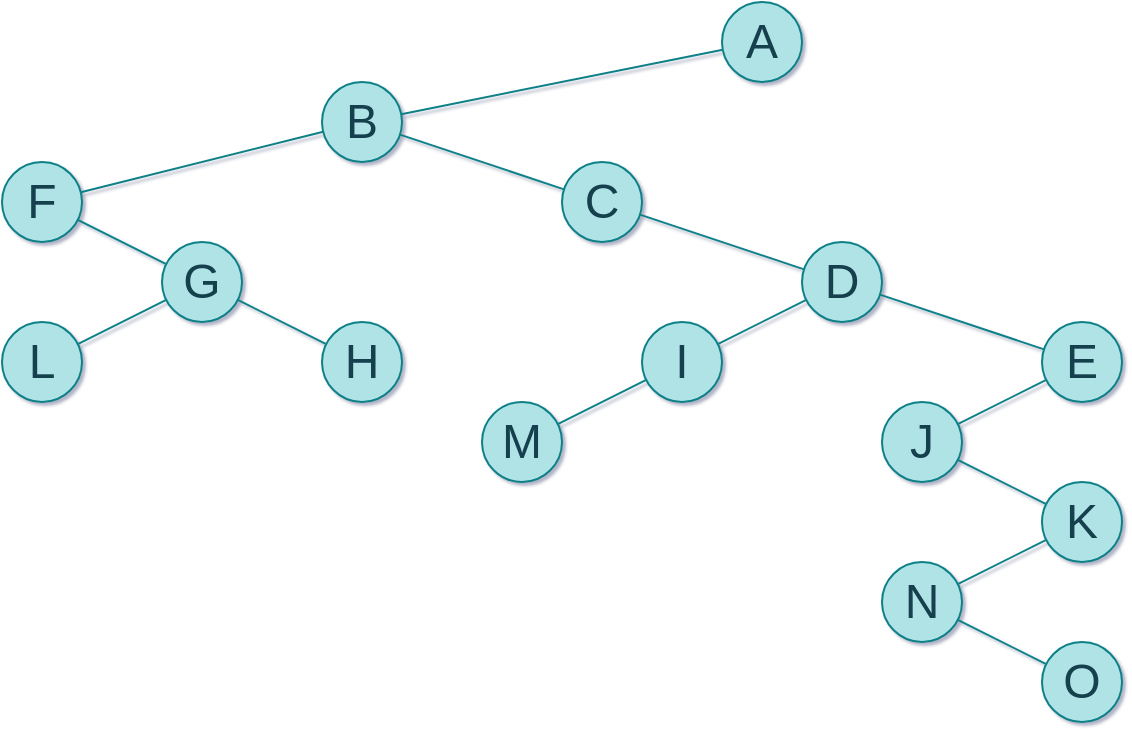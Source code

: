 <mxfile>
    <diagram id="T5FOSTpQEARy2wl0DWaK" name="Página-1">
        <mxGraphModel dx="717" dy="1343" grid="0" gridSize="10" guides="1" tooltips="1" connect="1" arrows="1" fold="1" page="1" pageScale="1" pageWidth="827" pageHeight="1169" background="#ffffff" math="0" shadow="1">
            <root>
                <mxCell id="0"/>
                <mxCell id="1" parent="0"/>
                <mxCell id="5" value="" style="edgeStyle=none;html=1;fillColor=#b0e3e6;strokeColor=#0e8088;fontFamily=Helvetica;fontColor=#143F4D;fontStyle=0;fontSize=24;endArrow=none;endFill=0;" edge="1" parent="1" source="3" target="4">
                    <mxGeometry relative="1" as="geometry"/>
                </mxCell>
                <mxCell id="3" value="A" style="ellipse;whiteSpace=wrap;html=1;aspect=fixed;fillColor=#b0e3e6;strokeColor=#0e8088;fontFamily=Helvetica;fontColor=#143F4D;fontStyle=0;fontSize=24;" vertex="1" parent="1">
                    <mxGeometry x="440" y="40" width="40" height="40" as="geometry"/>
                </mxCell>
                <mxCell id="7" value="" style="edgeStyle=none;html=1;fillColor=#b0e3e6;strokeColor=#0e8088;fontFamily=Helvetica;fontColor=#143F4D;fontStyle=0;fontSize=24;endArrow=none;endFill=0;" edge="1" parent="1" source="4" target="6">
                    <mxGeometry relative="1" as="geometry"/>
                </mxCell>
                <mxCell id="13" value="" style="edgeStyle=none;html=1;fillColor=#b0e3e6;strokeColor=#0e8088;fontFamily=Helvetica;fontColor=#143F4D;fontStyle=0;fontSize=24;endArrow=none;endFill=0;" edge="1" parent="1" source="4" target="12">
                    <mxGeometry relative="1" as="geometry"/>
                </mxCell>
                <mxCell id="4" value="B" style="ellipse;whiteSpace=wrap;html=1;aspect=fixed;fillColor=#b0e3e6;strokeColor=#0e8088;fontFamily=Helvetica;fontColor=#143F4D;fontStyle=0;fontSize=24;" vertex="1" parent="1">
                    <mxGeometry x="240" y="80" width="40" height="40" as="geometry"/>
                </mxCell>
                <mxCell id="9" value="" style="edgeStyle=none;html=1;fillColor=#b0e3e6;strokeColor=#0e8088;fontFamily=Helvetica;fontColor=#143F4D;fontStyle=0;fontSize=24;endArrow=none;endFill=0;" edge="1" parent="1" source="6" target="8">
                    <mxGeometry relative="1" as="geometry"/>
                </mxCell>
                <mxCell id="6" value="C" style="ellipse;whiteSpace=wrap;html=1;aspect=fixed;fillColor=#b0e3e6;strokeColor=#0e8088;fontFamily=Helvetica;fontColor=#143F4D;fontStyle=0;fontSize=24;" vertex="1" parent="1">
                    <mxGeometry x="360" y="120" width="40" height="40" as="geometry"/>
                </mxCell>
                <mxCell id="11" value="" style="edgeStyle=none;html=1;fillColor=#b0e3e6;strokeColor=#0e8088;fontFamily=Helvetica;fontColor=#143F4D;fontStyle=0;fontSize=24;endArrow=none;endFill=0;" edge="1" parent="1" source="8" target="10">
                    <mxGeometry relative="1" as="geometry"/>
                </mxCell>
                <mxCell id="21" value="" style="edgeStyle=none;html=1;fillColor=#b0e3e6;strokeColor=#0e8088;fontFamily=Helvetica;fontColor=#143F4D;fontStyle=0;fontSize=24;endArrow=none;endFill=0;" edge="1" parent="1" source="8" target="20">
                    <mxGeometry relative="1" as="geometry"/>
                </mxCell>
                <mxCell id="8" value="D" style="ellipse;whiteSpace=wrap;html=1;aspect=fixed;fillColor=#b0e3e6;strokeColor=#0e8088;fontFamily=Helvetica;fontColor=#143F4D;fontStyle=0;fontSize=24;" vertex="1" parent="1">
                    <mxGeometry x="480" y="160" width="40" height="40" as="geometry"/>
                </mxCell>
                <mxCell id="25" value="" style="edgeStyle=none;html=1;fillColor=#b0e3e6;strokeColor=#0e8088;fontFamily=Helvetica;fontColor=#143F4D;fontStyle=0;fontSize=24;endArrow=none;endFill=0;" edge="1" parent="1" source="10" target="24">
                    <mxGeometry relative="1" as="geometry"/>
                </mxCell>
                <mxCell id="10" value="E" style="ellipse;whiteSpace=wrap;html=1;aspect=fixed;fillColor=#b0e3e6;strokeColor=#0e8088;fontFamily=Helvetica;fontColor=#143F4D;fontStyle=0;fontSize=24;" vertex="1" parent="1">
                    <mxGeometry x="600" y="200" width="40" height="40" as="geometry"/>
                </mxCell>
                <mxCell id="15" value="" style="edgeStyle=none;html=1;fillColor=#b0e3e6;strokeColor=#0e8088;fontFamily=Helvetica;fontColor=#143F4D;fontStyle=0;fontSize=24;endArrow=none;endFill=0;" edge="1" parent="1" source="12" target="14">
                    <mxGeometry relative="1" as="geometry"/>
                </mxCell>
                <mxCell id="12" value="F" style="ellipse;whiteSpace=wrap;html=1;aspect=fixed;fillColor=#b0e3e6;strokeColor=#0e8088;fontFamily=Helvetica;fontColor=#143F4D;fontStyle=0;fontSize=24;" vertex="1" parent="1">
                    <mxGeometry x="80" y="120" width="40" height="40" as="geometry"/>
                </mxCell>
                <mxCell id="17" value="" style="edgeStyle=none;html=1;fillColor=#b0e3e6;strokeColor=#0e8088;fontFamily=Helvetica;fontColor=#143F4D;fontStyle=0;fontSize=24;endArrow=none;endFill=0;" edge="1" parent="1" source="14" target="16">
                    <mxGeometry relative="1" as="geometry"/>
                </mxCell>
                <mxCell id="19" value="" style="edgeStyle=none;html=1;fillColor=#b0e3e6;strokeColor=#0e8088;fontFamily=Helvetica;fontColor=#143F4D;fontStyle=0;fontSize=24;endArrow=none;endFill=0;" edge="1" parent="1" source="14" target="18">
                    <mxGeometry relative="1" as="geometry"/>
                </mxCell>
                <mxCell id="14" value="G" style="ellipse;whiteSpace=wrap;html=1;aspect=fixed;fillColor=#b0e3e6;strokeColor=#0e8088;fontFamily=Helvetica;fontColor=#143F4D;fontStyle=0;fontSize=24;" vertex="1" parent="1">
                    <mxGeometry x="160" y="160" width="40" height="40" as="geometry"/>
                </mxCell>
                <mxCell id="16" value="H" style="ellipse;whiteSpace=wrap;html=1;aspect=fixed;fillColor=#b0e3e6;strokeColor=#0e8088;fontFamily=Helvetica;fontColor=#143F4D;fontStyle=0;fontSize=24;" vertex="1" parent="1">
                    <mxGeometry x="240" y="200" width="40" height="40" as="geometry"/>
                </mxCell>
                <mxCell id="18" value="L" style="ellipse;whiteSpace=wrap;html=1;aspect=fixed;fillColor=#b0e3e6;strokeColor=#0e8088;fontFamily=Helvetica;fontColor=#143F4D;fontStyle=0;fontSize=24;" vertex="1" parent="1">
                    <mxGeometry x="80" y="200" width="40" height="40" as="geometry"/>
                </mxCell>
                <mxCell id="23" value="" style="edgeStyle=none;html=1;fillColor=#b0e3e6;strokeColor=#0e8088;fontFamily=Helvetica;fontColor=#143F4D;fontStyle=0;fontSize=24;endArrow=none;endFill=0;" edge="1" parent="1" source="20" target="22">
                    <mxGeometry relative="1" as="geometry"/>
                </mxCell>
                <mxCell id="20" value="I" style="ellipse;whiteSpace=wrap;html=1;aspect=fixed;fillColor=#b0e3e6;strokeColor=#0e8088;fontFamily=Helvetica;fontColor=#143F4D;fontStyle=0;fontSize=24;" vertex="1" parent="1">
                    <mxGeometry x="400" y="200" width="40" height="40" as="geometry"/>
                </mxCell>
                <mxCell id="22" value="M" style="ellipse;whiteSpace=wrap;html=1;aspect=fixed;fillColor=#b0e3e6;strokeColor=#0e8088;fontFamily=Helvetica;fontColor=#143F4D;fontStyle=0;fontSize=24;" vertex="1" parent="1">
                    <mxGeometry x="320" y="240" width="40" height="40" as="geometry"/>
                </mxCell>
                <mxCell id="27" value="" style="edgeStyle=none;html=1;fillColor=#b0e3e6;strokeColor=#0e8088;fontFamily=Helvetica;fontColor=#143F4D;fontStyle=0;fontSize=24;endArrow=none;endFill=0;" edge="1" parent="1" source="24" target="26">
                    <mxGeometry relative="1" as="geometry"/>
                </mxCell>
                <mxCell id="24" value="J" style="ellipse;whiteSpace=wrap;html=1;aspect=fixed;fillColor=#b0e3e6;strokeColor=#0e8088;fontFamily=Helvetica;fontColor=#143F4D;fontStyle=0;fontSize=24;" vertex="1" parent="1">
                    <mxGeometry x="520" y="240" width="40" height="40" as="geometry"/>
                </mxCell>
                <mxCell id="29" value="" style="edgeStyle=none;html=1;fillColor=#b0e3e6;strokeColor=#0e8088;fontFamily=Helvetica;fontColor=#143F4D;fontStyle=0;fontSize=24;endArrow=none;endFill=0;" edge="1" parent="1" source="26" target="28">
                    <mxGeometry relative="1" as="geometry"/>
                </mxCell>
                <mxCell id="26" value="K" style="ellipse;whiteSpace=wrap;html=1;aspect=fixed;fillColor=#b0e3e6;strokeColor=#0e8088;fontFamily=Helvetica;fontColor=#143F4D;fontStyle=0;fontSize=24;" vertex="1" parent="1">
                    <mxGeometry x="600" y="280" width="40" height="40" as="geometry"/>
                </mxCell>
                <mxCell id="31" value="" style="edgeStyle=none;html=1;fillColor=#b0e3e6;strokeColor=#0e8088;fontFamily=Helvetica;fontColor=#143F4D;fontStyle=0;fontSize=24;endArrow=none;endFill=0;" edge="1" parent="1" source="28" target="30">
                    <mxGeometry relative="1" as="geometry"/>
                </mxCell>
                <mxCell id="28" value="N" style="ellipse;whiteSpace=wrap;html=1;aspect=fixed;fillColor=#b0e3e6;strokeColor=#0e8088;fontFamily=Helvetica;fontColor=#143F4D;fontStyle=0;fontSize=24;" vertex="1" parent="1">
                    <mxGeometry x="520" y="320" width="40" height="40" as="geometry"/>
                </mxCell>
                <mxCell id="30" value="O" style="ellipse;whiteSpace=wrap;html=1;aspect=fixed;fillColor=#b0e3e6;strokeColor=#0e8088;fontFamily=Helvetica;fontColor=#143F4D;fontStyle=0;fontSize=24;" vertex="1" parent="1">
                    <mxGeometry x="600" y="360" width="40" height="40" as="geometry"/>
                </mxCell>
            </root>
        </mxGraphModel>
    </diagram>
</mxfile>